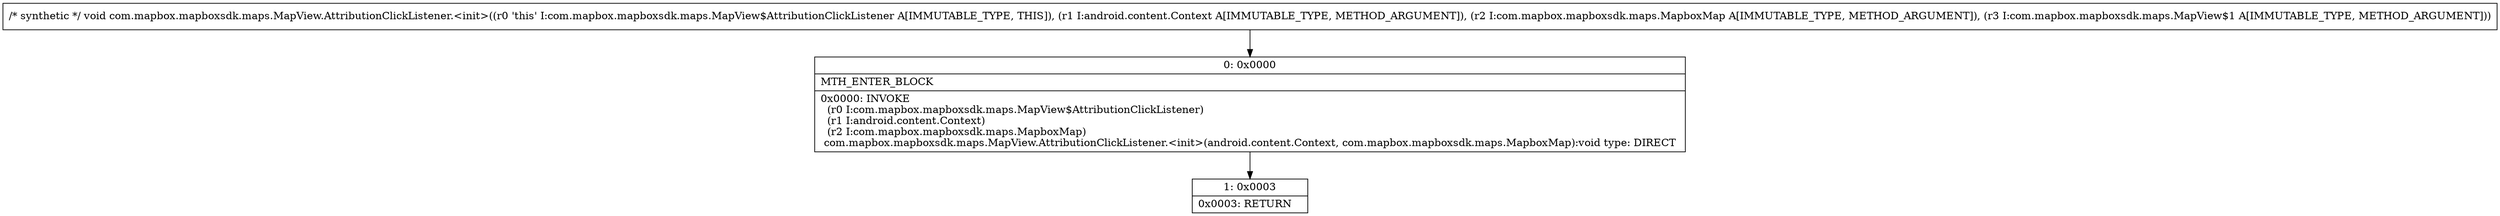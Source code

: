 digraph "CFG forcom.mapbox.mapboxsdk.maps.MapView.AttributionClickListener.\<init\>(Landroid\/content\/Context;Lcom\/mapbox\/mapboxsdk\/maps\/MapboxMap;Lcom\/mapbox\/mapboxsdk\/maps\/MapView$1;)V" {
Node_0 [shape=record,label="{0\:\ 0x0000|MTH_ENTER_BLOCK\l|0x0000: INVOKE  \l  (r0 I:com.mapbox.mapboxsdk.maps.MapView$AttributionClickListener)\l  (r1 I:android.content.Context)\l  (r2 I:com.mapbox.mapboxsdk.maps.MapboxMap)\l com.mapbox.mapboxsdk.maps.MapView.AttributionClickListener.\<init\>(android.content.Context, com.mapbox.mapboxsdk.maps.MapboxMap):void type: DIRECT \l}"];
Node_1 [shape=record,label="{1\:\ 0x0003|0x0003: RETURN   \l}"];
MethodNode[shape=record,label="{\/* synthetic *\/ void com.mapbox.mapboxsdk.maps.MapView.AttributionClickListener.\<init\>((r0 'this' I:com.mapbox.mapboxsdk.maps.MapView$AttributionClickListener A[IMMUTABLE_TYPE, THIS]), (r1 I:android.content.Context A[IMMUTABLE_TYPE, METHOD_ARGUMENT]), (r2 I:com.mapbox.mapboxsdk.maps.MapboxMap A[IMMUTABLE_TYPE, METHOD_ARGUMENT]), (r3 I:com.mapbox.mapboxsdk.maps.MapView$1 A[IMMUTABLE_TYPE, METHOD_ARGUMENT])) }"];
MethodNode -> Node_0;
Node_0 -> Node_1;
}

